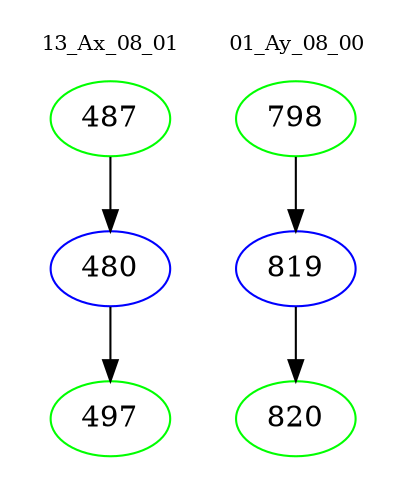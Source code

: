 digraph{
subgraph cluster_0 {
color = white
label = "13_Ax_08_01";
fontsize=10;
T0_487 [label="487", color="green"]
T0_487 -> T0_480 [color="black"]
T0_480 [label="480", color="blue"]
T0_480 -> T0_497 [color="black"]
T0_497 [label="497", color="green"]
}
subgraph cluster_1 {
color = white
label = "01_Ay_08_00";
fontsize=10;
T1_798 [label="798", color="green"]
T1_798 -> T1_819 [color="black"]
T1_819 [label="819", color="blue"]
T1_819 -> T1_820 [color="black"]
T1_820 [label="820", color="green"]
}
}
